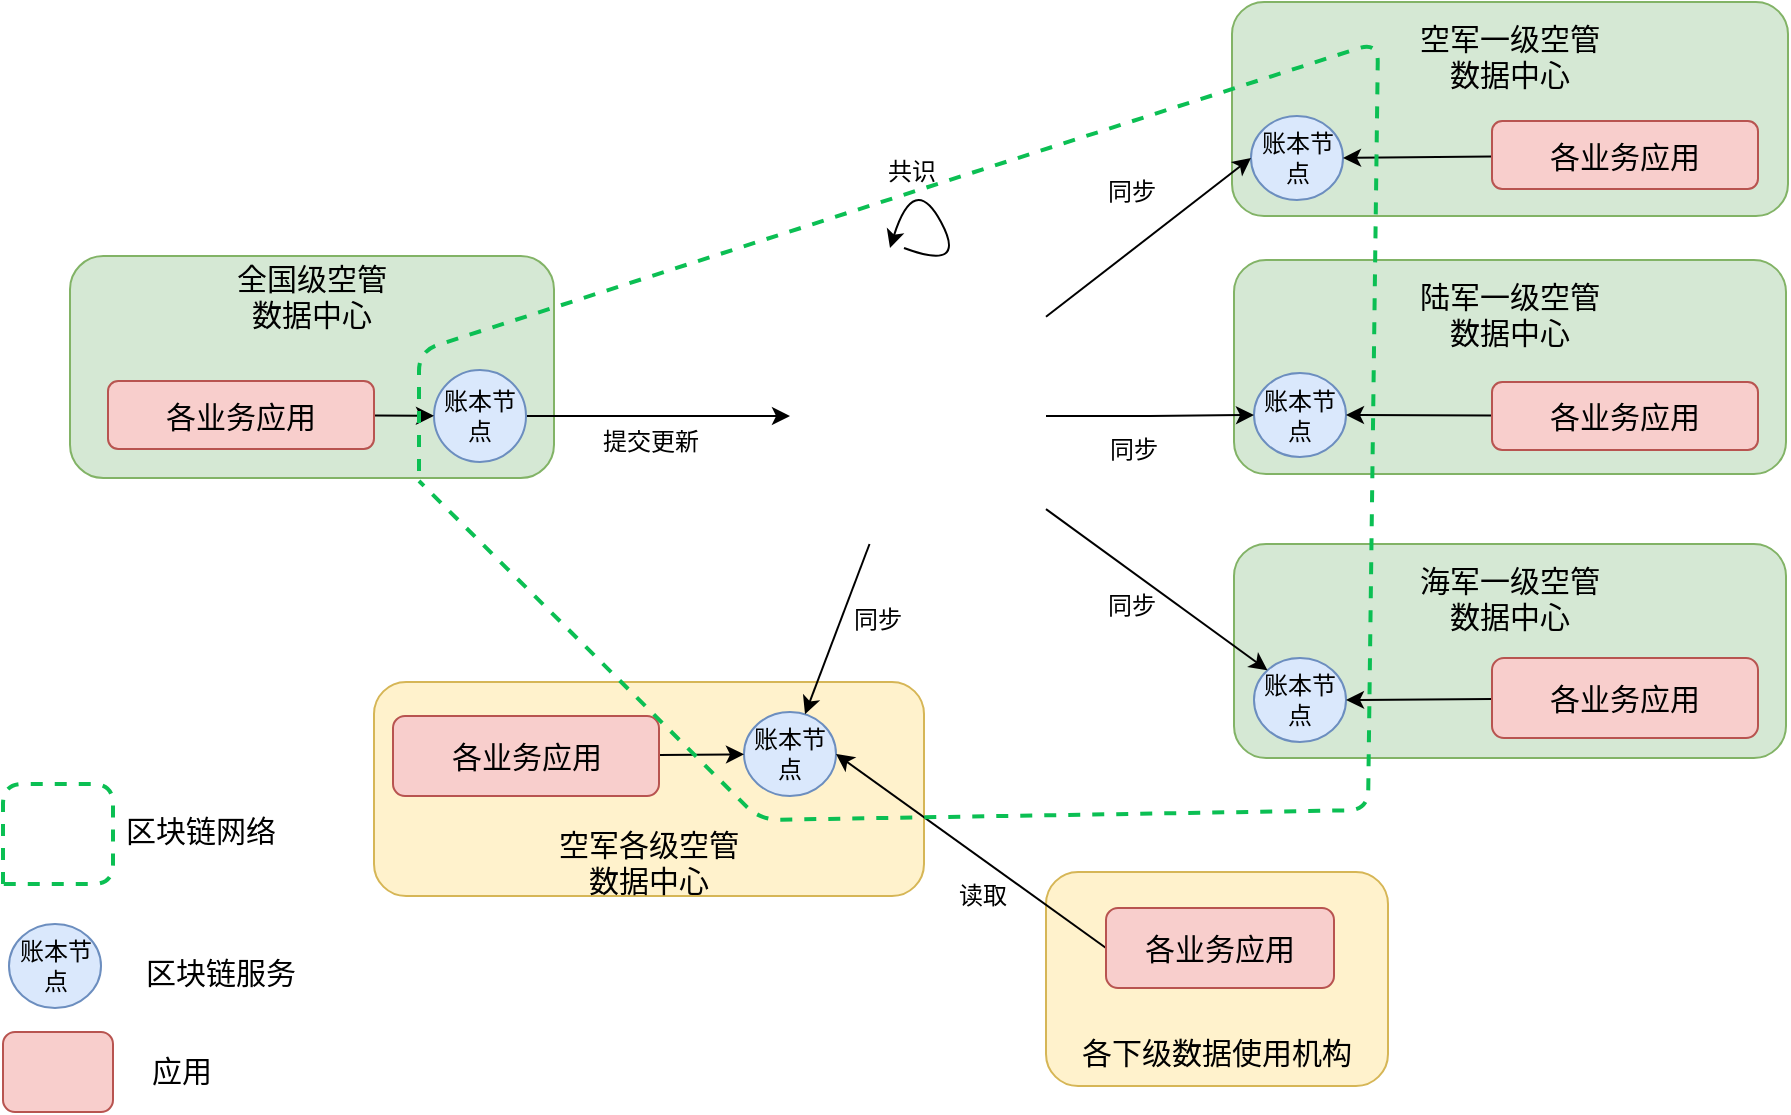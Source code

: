 <mxfile pages="1" version="11.2.5" type="github"><diagram id="gI1JIoqykU6gWUqwk4sH" name="第 1 页"><mxGraphModel dx="1422" dy="927" grid="0" gridSize="10" guides="1" tooltips="1" connect="1" arrows="1" fold="1" page="1" pageScale="1" pageWidth="1850" pageHeight="2100" math="0" shadow="0"><root><mxCell id="0"/><mxCell id="1" parent="0"/><mxCell id="FSgFNuVazzm3oU3NB3HM-2" value="全国级空管&lt;br style=&quot;font-size: 15px;&quot;&gt;数据中心&lt;br style=&quot;font-size: 15px;&quot;&gt;&lt;br style=&quot;font-size: 15px;&quot;&gt;&lt;br style=&quot;font-size: 15px;&quot;&gt;&lt;br style=&quot;font-size: 15px;&quot;&gt;&lt;br style=&quot;font-size: 15px;&quot;&gt;" style="rounded=1;whiteSpace=wrap;html=1;fillColor=#d5e8d4;strokeColor=#82b366;fontSize=15;" parent="1" vertex="1"><mxGeometry x="48" y="207" width="242" height="111" as="geometry"/></mxCell><mxCell id="qNAkfZUQUhschtaHblyE-2" value="" style="edgeStyle=orthogonalEdgeStyle;rounded=0;orthogonalLoop=1;jettySize=auto;html=1;" edge="1" parent="1" source="FSgFNuVazzm3oU3NB3HM-1" target="qNAkfZUQUhschtaHblyE-3"><mxGeometry relative="1" as="geometry"><mxPoint x="361" y="287" as="targetPoint"/></mxGeometry></mxCell><mxCell id="qNAkfZUQUhschtaHblyE-4" value="提交更新" style="text;html=1;resizable=0;points=[];align=center;verticalAlign=middle;labelBackgroundColor=#ffffff;" vertex="1" connectable="0" parent="qNAkfZUQUhschtaHblyE-2"><mxGeometry x="-0.288" relative="1" as="geometry"><mxPoint x="15" y="13" as="offset"/></mxGeometry></mxCell><mxCell id="FSgFNuVazzm3oU3NB3HM-1" value="账本节点" style="ellipse;whiteSpace=wrap;html=1;aspect=fixed;fillColor=#dae8fc;strokeColor=#6c8ebf;" parent="1" vertex="1"><mxGeometry x="230" y="264" width="46" height="46" as="geometry"/></mxCell><mxCell id="qNAkfZUQUhschtaHblyE-3" value="" style="shape=image;html=1;verticalAlign=top;verticalLabelPosition=bottom;labelBackgroundColor=#ffffff;imageAspect=0;aspect=fixed;image=https://cdn0.iconfinder.com/data/icons/blockchain-classic/256/Storj-128.png" vertex="1" parent="1"><mxGeometry x="408" y="223" width="128" height="128" as="geometry"/></mxCell><mxCell id="qNAkfZUQUhschtaHblyE-5" value="陆军一级空管&lt;br style=&quot;font-size: 15px&quot;&gt;数据中心&lt;br style=&quot;font-size: 15px&quot;&gt;&lt;br style=&quot;font-size: 15px&quot;&gt;&lt;br&gt;&lt;br&gt;" style="rounded=1;whiteSpace=wrap;html=1;fillColor=#d5e8d4;strokeColor=#82b366;fontSize=15;" vertex="1" parent="1"><mxGeometry x="630" y="209" width="276" height="107" as="geometry"/></mxCell><mxCell id="qNAkfZUQUhschtaHblyE-6" value="账本节点" style="ellipse;whiteSpace=wrap;html=1;aspect=fixed;fillColor=#dae8fc;strokeColor=#6c8ebf;" vertex="1" parent="1"><mxGeometry x="640" y="265.5" width="46" height="42" as="geometry"/></mxCell><mxCell id="qNAkfZUQUhschtaHblyE-8" value="同步" style="text;html=1;resizable=0;points=[];autosize=1;align=left;verticalAlign=top;spacingTop=-4;" vertex="1" parent="1"><mxGeometry x="566" y="293.5" width="34" height="14" as="geometry"/></mxCell><mxCell id="qNAkfZUQUhschtaHblyE-9" style="edgeStyle=orthogonalEdgeStyle;rounded=0;orthogonalLoop=1;jettySize=auto;html=1;entryX=0;entryY=0.5;entryDx=0;entryDy=0;" edge="1" parent="1" source="qNAkfZUQUhschtaHblyE-3" target="qNAkfZUQUhschtaHblyE-6"><mxGeometry relative="1" as="geometry"/></mxCell><mxCell id="qNAkfZUQUhschtaHblyE-10" value="" style="curved=1;endArrow=classic;html=1;" edge="1" parent="1"><mxGeometry width="50" height="50" relative="1" as="geometry"><mxPoint x="465" y="203" as="sourcePoint"/><mxPoint x="458" y="203" as="targetPoint"/><Array as="points"><mxPoint x="497" y="215"/><mxPoint x="470" y="165"/></Array></mxGeometry></mxCell><mxCell id="qNAkfZUQUhschtaHblyE-12" value="共识" style="text;html=1;resizable=0;points=[];autosize=1;align=left;verticalAlign=top;spacingTop=-4;" vertex="1" parent="1"><mxGeometry x="455" y="155" width="34" height="14" as="geometry"/></mxCell><mxCell id="qNAkfZUQUhschtaHblyE-13" value="海军一级空管&lt;br style=&quot;font-size: 15px&quot;&gt;数据中心&lt;br style=&quot;font-size: 15px&quot;&gt;&lt;br style=&quot;font-size: 15px&quot;&gt;&lt;br&gt;&lt;br&gt;" style="rounded=1;whiteSpace=wrap;html=1;fillColor=#d5e8d4;strokeColor=#82b366;fontSize=15;" vertex="1" parent="1"><mxGeometry x="630" y="351" width="276" height="107" as="geometry"/></mxCell><mxCell id="qNAkfZUQUhschtaHblyE-14" value="账本节点" style="ellipse;whiteSpace=wrap;html=1;aspect=fixed;fillColor=#dae8fc;strokeColor=#6c8ebf;" vertex="1" parent="1"><mxGeometry x="640" y="408" width="46" height="42" as="geometry"/></mxCell><mxCell id="qNAkfZUQUhschtaHblyE-15" value="同步" style="text;html=1;resizable=0;points=[];autosize=1;align=left;verticalAlign=top;spacingTop=-4;" vertex="1" parent="1"><mxGeometry x="564.5" y="371.5" width="34" height="14" as="geometry"/></mxCell><mxCell id="qNAkfZUQUhschtaHblyE-16" value="空军一级空管&lt;br style=&quot;font-size: 15px&quot;&gt;数据中心&lt;br style=&quot;font-size: 15px&quot;&gt;&lt;br style=&quot;font-size: 15px&quot;&gt;&lt;br&gt;&lt;br style=&quot;font-size: 15px&quot;&gt;" style="rounded=1;whiteSpace=wrap;html=1;fillColor=#d5e8d4;strokeColor=#82b366;fontSize=15;" vertex="1" parent="1"><mxGeometry x="629" y="80" width="278" height="107" as="geometry"/></mxCell><mxCell id="qNAkfZUQUhschtaHblyE-17" value="账本节点" style="ellipse;whiteSpace=wrap;html=1;aspect=fixed;fillColor=#dae8fc;strokeColor=#6c8ebf;" vertex="1" parent="1"><mxGeometry x="638.5" y="137" width="46" height="42" as="geometry"/></mxCell><mxCell id="qNAkfZUQUhschtaHblyE-18" value="同步" style="text;html=1;resizable=0;points=[];autosize=1;align=left;verticalAlign=top;spacingTop=-4;" vertex="1" parent="1"><mxGeometry x="564.5" y="165" width="34" height="14" as="geometry"/></mxCell><mxCell id="qNAkfZUQUhschtaHblyE-19" style="edgeStyle=none;rounded=0;orthogonalLoop=1;jettySize=auto;html=1;entryX=0;entryY=0.5;entryDx=0;entryDy=0;" edge="1" parent="1" source="qNAkfZUQUhschtaHblyE-3" target="qNAkfZUQUhschtaHblyE-17"><mxGeometry relative="1" as="geometry"/></mxCell><mxCell id="qNAkfZUQUhschtaHblyE-20" style="edgeStyle=none;rounded=0;orthogonalLoop=1;jettySize=auto;html=1;entryX=0;entryY=0;entryDx=0;entryDy=0;" edge="1" parent="1" source="qNAkfZUQUhschtaHblyE-3" target="qNAkfZUQUhschtaHblyE-14"><mxGeometry relative="1" as="geometry"/></mxCell><mxCell id="qNAkfZUQUhschtaHblyE-21" value="&lt;br style=&quot;font-size: 15px;&quot;&gt;&lt;br style=&quot;font-size: 15px;&quot;&gt;&lt;br style=&quot;font-size: 15px;&quot;&gt;&lt;br style=&quot;font-size: 15px;&quot;&gt;空军各级空管&lt;br style=&quot;font-size: 15px;&quot;&gt;数据中心" style="rounded=1;whiteSpace=wrap;html=1;fillColor=#fff2cc;strokeColor=#d6b656;fontSize=15;" vertex="1" parent="1"><mxGeometry x="200" y="420" width="275" height="107" as="geometry"/></mxCell><mxCell id="qNAkfZUQUhschtaHblyE-22" value="账本节点" style="ellipse;whiteSpace=wrap;html=1;aspect=fixed;fillColor=#dae8fc;strokeColor=#6c8ebf;" vertex="1" parent="1"><mxGeometry x="385" y="435" width="46" height="42" as="geometry"/></mxCell><mxCell id="qNAkfZUQUhschtaHblyE-23" style="edgeStyle=none;rounded=0;orthogonalLoop=1;jettySize=auto;html=1;" edge="1" parent="1" source="qNAkfZUQUhschtaHblyE-3" target="qNAkfZUQUhschtaHblyE-22"><mxGeometry relative="1" as="geometry"/></mxCell><mxCell id="qNAkfZUQUhschtaHblyE-25" value="同步" style="text;html=1;resizable=0;points=[];autosize=1;align=left;verticalAlign=top;spacingTop=-4;" vertex="1" parent="1"><mxGeometry x="438" y="378.5" width="34" height="14" as="geometry"/></mxCell><mxCell id="qNAkfZUQUhschtaHblyE-26" value="&lt;br style=&quot;font-size: 15px&quot;&gt;&lt;br style=&quot;font-size: 15px&quot;&gt;&lt;br style=&quot;font-size: 15px&quot;&gt;&lt;br style=&quot;font-size: 15px&quot;&gt;各下级数据使用机构" style="rounded=1;whiteSpace=wrap;html=1;fillColor=#fff2cc;strokeColor=#d6b656;fontSize=15;" vertex="1" parent="1"><mxGeometry x="536" y="515" width="171" height="107" as="geometry"/></mxCell><mxCell id="qNAkfZUQUhschtaHblyE-28" style="edgeStyle=none;rounded=0;orthogonalLoop=1;jettySize=auto;html=1;entryX=1;entryY=0.5;entryDx=0;entryDy=0;exitX=0;exitY=0.5;exitDx=0;exitDy=0;" edge="1" parent="1" source="qNAkfZUQUhschtaHblyE-38" target="qNAkfZUQUhschtaHblyE-22"><mxGeometry relative="1" as="geometry"><mxPoint x="610.933" y="517.204" as="sourcePoint"/></mxGeometry></mxCell><mxCell id="qNAkfZUQUhschtaHblyE-29" value="读取" style="text;html=1;resizable=0;points=[];align=center;verticalAlign=middle;labelBackgroundColor=#ffffff;" vertex="1" connectable="0" parent="qNAkfZUQUhschtaHblyE-28"><mxGeometry x="-0.131" y="-1" relative="1" as="geometry"><mxPoint x="-4.5" y="17" as="offset"/></mxGeometry></mxCell><mxCell id="qNAkfZUQUhschtaHblyE-31" style="edgeStyle=none;rounded=0;orthogonalLoop=1;jettySize=auto;html=1;entryX=1;entryY=0.5;entryDx=0;entryDy=0;fontSize=15;" edge="1" parent="1" source="qNAkfZUQUhschtaHblyE-30" target="qNAkfZUQUhschtaHblyE-17"><mxGeometry relative="1" as="geometry"/></mxCell><mxCell id="qNAkfZUQUhschtaHblyE-30" value="各业务应用" style="rounded=1;whiteSpace=wrap;html=1;fontSize=15;fillColor=#f8cecc;strokeColor=#b85450;" vertex="1" parent="1"><mxGeometry x="759" y="139.5" width="133" height="34" as="geometry"/></mxCell><mxCell id="qNAkfZUQUhschtaHblyE-35" style="edgeStyle=none;rounded=0;orthogonalLoop=1;jettySize=auto;html=1;entryX=1;entryY=0.5;entryDx=0;entryDy=0;fontSize=15;" edge="1" parent="1" source="qNAkfZUQUhschtaHblyE-34" target="qNAkfZUQUhschtaHblyE-6"><mxGeometry relative="1" as="geometry"/></mxCell><mxCell id="qNAkfZUQUhschtaHblyE-34" value="各业务应用" style="rounded=1;whiteSpace=wrap;html=1;fontSize=15;fillColor=#f8cecc;strokeColor=#b85450;" vertex="1" parent="1"><mxGeometry x="759" y="270" width="133" height="34" as="geometry"/></mxCell><mxCell id="qNAkfZUQUhschtaHblyE-37" style="edgeStyle=none;rounded=0;orthogonalLoop=1;jettySize=auto;html=1;entryX=1;entryY=0.5;entryDx=0;entryDy=0;fontSize=15;" edge="1" parent="1" source="qNAkfZUQUhschtaHblyE-36" target="qNAkfZUQUhschtaHblyE-14"><mxGeometry relative="1" as="geometry"/></mxCell><mxCell id="qNAkfZUQUhschtaHblyE-36" value="各业务应用" style="rounded=1;whiteSpace=wrap;html=1;fontSize=15;fillColor=#f8cecc;strokeColor=#b85450;" vertex="1" parent="1"><mxGeometry x="759" y="408" width="133" height="40" as="geometry"/></mxCell><mxCell id="qNAkfZUQUhschtaHblyE-38" value="各业务应用" style="rounded=1;whiteSpace=wrap;html=1;fontSize=15;fillColor=#f8cecc;strokeColor=#b85450;" vertex="1" parent="1"><mxGeometry x="566" y="533" width="114" height="40" as="geometry"/></mxCell><mxCell id="qNAkfZUQUhschtaHblyE-40" style="edgeStyle=none;rounded=0;orthogonalLoop=1;jettySize=auto;html=1;fontSize=15;" edge="1" parent="1" source="qNAkfZUQUhschtaHblyE-39" target="qNAkfZUQUhschtaHblyE-22"><mxGeometry relative="1" as="geometry"/></mxCell><mxCell id="qNAkfZUQUhschtaHblyE-39" value="各业务应用" style="rounded=1;whiteSpace=wrap;html=1;fontSize=15;fillColor=#f8cecc;strokeColor=#b85450;" vertex="1" parent="1"><mxGeometry x="209.5" y="437" width="133" height="40" as="geometry"/></mxCell><mxCell id="qNAkfZUQUhschtaHblyE-42" style="edgeStyle=none;rounded=0;orthogonalLoop=1;jettySize=auto;html=1;fontSize=15;" edge="1" parent="1" source="qNAkfZUQUhschtaHblyE-41" target="FSgFNuVazzm3oU3NB3HM-1"><mxGeometry relative="1" as="geometry"/></mxCell><mxCell id="qNAkfZUQUhschtaHblyE-41" value="各业务应用" style="rounded=1;whiteSpace=wrap;html=1;fontSize=15;fillColor=#f8cecc;strokeColor=#b85450;" vertex="1" parent="1"><mxGeometry x="67" y="269.5" width="133" height="34" as="geometry"/></mxCell><mxCell id="qNAkfZUQUhschtaHblyE-43" value="" style="endArrow=none;dashed=1;html=1;fontSize=15;fillColor=#dae8fc;strokeColor=#0BBF53;strokeWidth=2;" edge="1" parent="1"><mxGeometry width="50" height="50" relative="1" as="geometry"><mxPoint x="222.5" y="314.5" as="sourcePoint"/><mxPoint x="222.5" y="319.5" as="targetPoint"/><Array as="points"><mxPoint x="222.5" y="254.5"/><mxPoint x="702" y="100"/><mxPoint x="697" y="484"/><mxPoint x="393" y="489"/></Array></mxGeometry></mxCell><mxCell id="qNAkfZUQUhschtaHblyE-44" value="" style="endArrow=none;dashed=1;html=1;strokeColor=#0BBF53;strokeWidth=2;fontSize=15;" edge="1" parent="1"><mxGeometry width="50" height="50" relative="1" as="geometry"><mxPoint x="14.5" y="521" as="sourcePoint"/><mxPoint x="14.5" y="521" as="targetPoint"/><Array as="points"><mxPoint x="14.5" y="471"/><mxPoint x="69.5" y="471"/><mxPoint x="69.5" y="521"/></Array></mxGeometry></mxCell><mxCell id="qNAkfZUQUhschtaHblyE-45" value="区块链网络" style="text;html=1;resizable=0;points=[];autosize=1;align=left;verticalAlign=top;spacingTop=-4;fontSize=15;" vertex="1" parent="1"><mxGeometry x="73.5" y="483" width="85" height="18" as="geometry"/></mxCell><mxCell id="qNAkfZUQUhschtaHblyE-48" value="" style="rounded=1;whiteSpace=wrap;html=1;fontSize=15;fillColor=#f8cecc;strokeColor=#b85450;" vertex="1" parent="1"><mxGeometry x="14.5" y="595" width="55" height="40" as="geometry"/></mxCell><mxCell id="qNAkfZUQUhschtaHblyE-49" value="应用" style="text;html=1;resizable=0;points=[];autosize=1;align=left;verticalAlign=top;spacingTop=-4;fontSize=15;" vertex="1" parent="1"><mxGeometry x="86.5" y="603" width="40" height="18" as="geometry"/></mxCell><mxCell id="qNAkfZUQUhschtaHblyE-50" value="账本节点" style="ellipse;whiteSpace=wrap;html=1;aspect=fixed;fillColor=#dae8fc;strokeColor=#6c8ebf;" vertex="1" parent="1"><mxGeometry x="17.5" y="541" width="46" height="42" as="geometry"/></mxCell><mxCell id="qNAkfZUQUhschtaHblyE-51" value="区块链服务" style="text;html=1;resizable=0;points=[];autosize=1;align=left;verticalAlign=top;spacingTop=-4;fontSize=15;" vertex="1" parent="1"><mxGeometry x="84" y="554" width="85" height="18" as="geometry"/></mxCell></root></mxGraphModel></diagram></mxfile>
